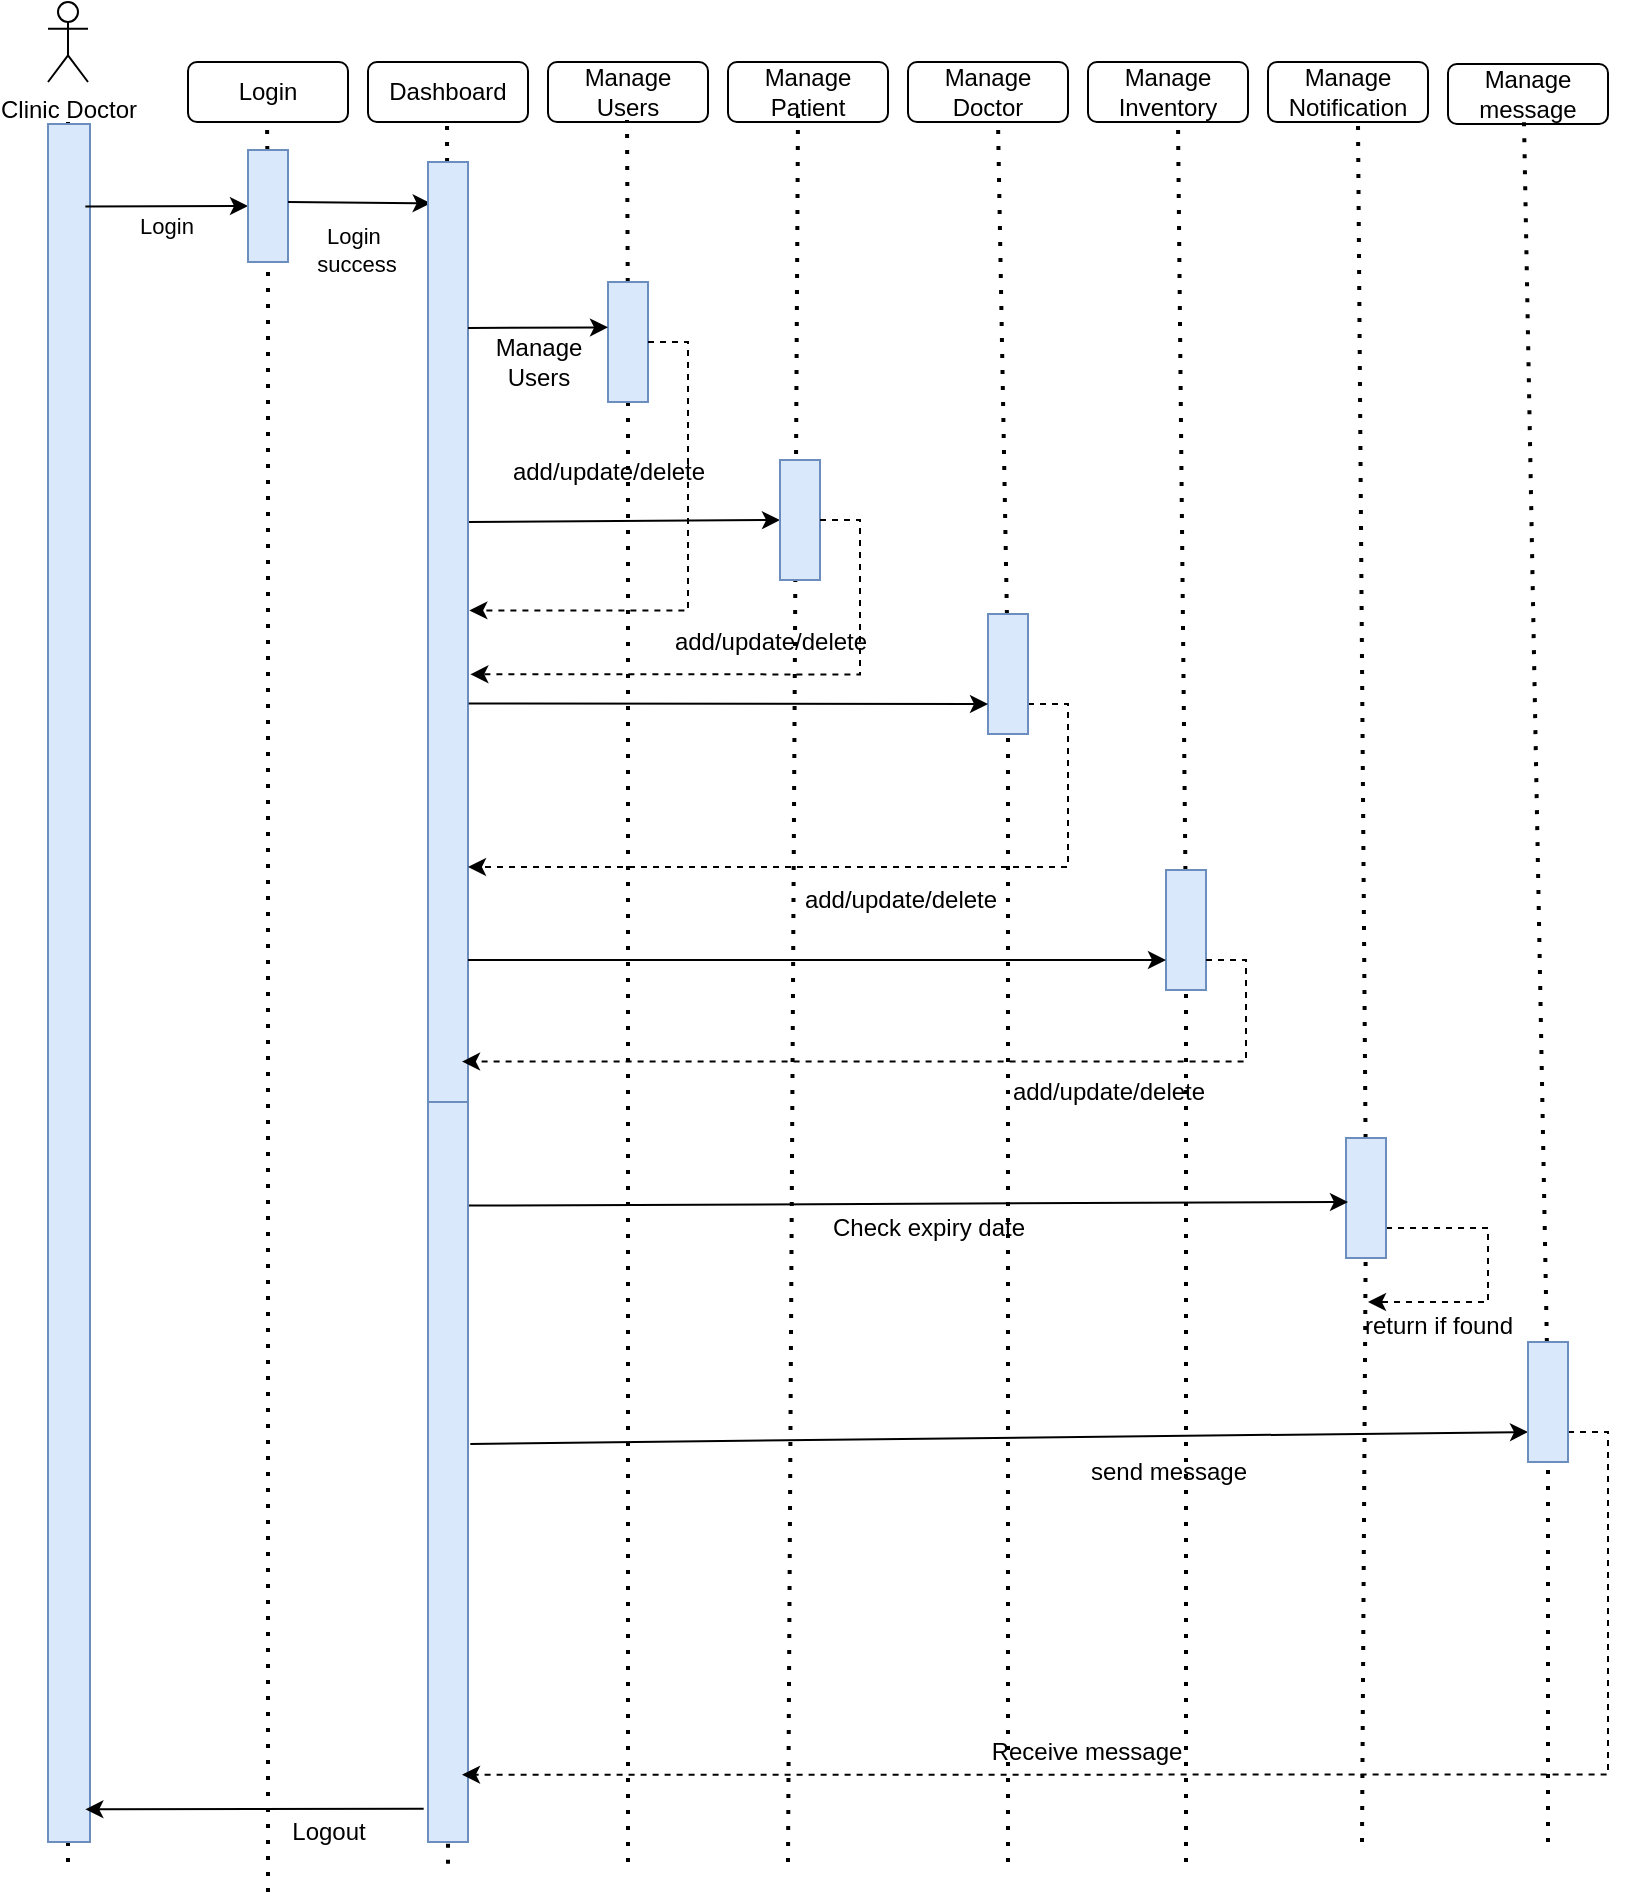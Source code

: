 <mxfile version="24.7.7">
  <diagram name="Page-1" id="ToAp6LRPoNwRsxzDMCNu">
    <mxGraphModel dx="993" dy="480" grid="1" gridSize="10" guides="1" tooltips="1" connect="1" arrows="1" fold="1" page="1" pageScale="1" pageWidth="850" pageHeight="1100" math="0" shadow="0">
      <root>
        <mxCell id="0" />
        <mxCell id="1" parent="0" />
        <mxCell id="3DvDz8IE0-ksNMLN2EWW-1" value="Clinic Doctor" style="shape=umlActor;verticalLabelPosition=bottom;verticalAlign=top;html=1;outlineConnect=0;" vertex="1" parent="1">
          <mxGeometry x="50" y="20" width="20" height="40" as="geometry" />
        </mxCell>
        <mxCell id="3DvDz8IE0-ksNMLN2EWW-2" value="Login" style="rounded=1;whiteSpace=wrap;html=1;" vertex="1" parent="1">
          <mxGeometry x="120" y="50" width="80" height="30" as="geometry" />
        </mxCell>
        <mxCell id="3DvDz8IE0-ksNMLN2EWW-3" value="Dashboard" style="rounded=1;whiteSpace=wrap;html=1;" vertex="1" parent="1">
          <mxGeometry x="210" y="50" width="80" height="30" as="geometry" />
        </mxCell>
        <mxCell id="3DvDz8IE0-ksNMLN2EWW-4" value="Manage Users" style="rounded=1;whiteSpace=wrap;html=1;" vertex="1" parent="1">
          <mxGeometry x="300" y="50" width="80" height="30" as="geometry" />
        </mxCell>
        <mxCell id="3DvDz8IE0-ksNMLN2EWW-5" value="Manage Patient" style="rounded=1;whiteSpace=wrap;html=1;" vertex="1" parent="1">
          <mxGeometry x="390" y="50" width="80" height="30" as="geometry" />
        </mxCell>
        <mxCell id="3DvDz8IE0-ksNMLN2EWW-6" value="" style="endArrow=none;dashed=1;html=1;dashPattern=1 3;strokeWidth=2;rounded=0;" edge="1" parent="1" source="3DvDz8IE0-ksNMLN2EWW-12">
          <mxGeometry width="50" height="50" relative="1" as="geometry">
            <mxPoint x="60" y="320" as="sourcePoint" />
            <mxPoint x="60" y="80" as="targetPoint" />
          </mxGeometry>
        </mxCell>
        <mxCell id="3DvDz8IE0-ksNMLN2EWW-7" value="" style="endArrow=none;dashed=1;html=1;dashPattern=1 3;strokeWidth=2;rounded=0;" edge="1" parent="1" source="3DvDz8IE0-ksNMLN2EWW-17">
          <mxGeometry width="50" height="50" relative="1" as="geometry">
            <mxPoint x="159.5" y="320" as="sourcePoint" />
            <mxPoint x="159.5" y="80" as="targetPoint" />
          </mxGeometry>
        </mxCell>
        <mxCell id="3DvDz8IE0-ksNMLN2EWW-8" value="" style="endArrow=none;dashed=1;html=1;dashPattern=1 3;strokeWidth=2;rounded=0;" edge="1" parent="1" source="3DvDz8IE0-ksNMLN2EWW-28">
          <mxGeometry width="50" height="50" relative="1" as="geometry">
            <mxPoint x="250" y="450" as="sourcePoint" />
            <mxPoint x="249.5" y="80" as="targetPoint" />
          </mxGeometry>
        </mxCell>
        <mxCell id="3DvDz8IE0-ksNMLN2EWW-9" value="" style="endArrow=none;dashed=1;html=1;dashPattern=1 3;strokeWidth=2;rounded=0;" edge="1" parent="1" source="3DvDz8IE0-ksNMLN2EWW-20">
          <mxGeometry width="50" height="50" relative="1" as="geometry">
            <mxPoint x="339.5" y="319" as="sourcePoint" />
            <mxPoint x="339.5" y="79" as="targetPoint" />
          </mxGeometry>
        </mxCell>
        <mxCell id="3DvDz8IE0-ksNMLN2EWW-10" value="" style="endArrow=none;dashed=1;html=1;dashPattern=1 3;strokeWidth=2;rounded=0;" edge="1" parent="1">
          <mxGeometry width="50" height="50" relative="1" as="geometry">
            <mxPoint x="420" y="950" as="sourcePoint" />
            <mxPoint x="425" y="76" as="targetPoint" />
          </mxGeometry>
        </mxCell>
        <mxCell id="3DvDz8IE0-ksNMLN2EWW-11" value="" style="endArrow=none;dashed=1;html=1;dashPattern=1 3;strokeWidth=2;rounded=0;" edge="1" parent="1" target="3DvDz8IE0-ksNMLN2EWW-12">
          <mxGeometry width="50" height="50" relative="1" as="geometry">
            <mxPoint x="60" y="950" as="sourcePoint" />
            <mxPoint x="60" y="80" as="targetPoint" />
          </mxGeometry>
        </mxCell>
        <mxCell id="3DvDz8IE0-ksNMLN2EWW-12" value="" style="rounded=1;whiteSpace=wrap;html=1;fillColor=#dae8fc;strokeColor=#6c8ebf;arcSize=0;" vertex="1" parent="1">
          <mxGeometry x="50" y="81" width="21" height="859" as="geometry" />
        </mxCell>
        <mxCell id="3DvDz8IE0-ksNMLN2EWW-13" value="" style="endArrow=classic;html=1;rounded=0;entryX=0;entryY=0.5;entryDx=0;entryDy=0;exitX=0.889;exitY=0.048;exitDx=0;exitDy=0;exitPerimeter=0;" edge="1" parent="1" target="3DvDz8IE0-ksNMLN2EWW-17" source="3DvDz8IE0-ksNMLN2EWW-12">
          <mxGeometry relative="1" as="geometry">
            <mxPoint x="70" y="113" as="sourcePoint" />
            <mxPoint x="160" y="114" as="targetPoint" />
          </mxGeometry>
        </mxCell>
        <mxCell id="3DvDz8IE0-ksNMLN2EWW-14" value="Login" style="edgeLabel;resizable=0;html=1;;align=center;verticalAlign=middle;" connectable="0" vertex="1" parent="3DvDz8IE0-ksNMLN2EWW-13">
          <mxGeometry relative="1" as="geometry">
            <mxPoint y="10" as="offset" />
          </mxGeometry>
        </mxCell>
        <mxCell id="3DvDz8IE0-ksNMLN2EWW-15" value="Login&amp;nbsp;&lt;div&gt;success&lt;/div&gt;" style="edgeLabel;resizable=0;html=1;;align=center;verticalAlign=middle;" connectable="0" vertex="1" parent="3DvDz8IE0-ksNMLN2EWW-13">
          <mxGeometry relative="1" as="geometry">
            <mxPoint x="95" y="22" as="offset" />
          </mxGeometry>
        </mxCell>
        <mxCell id="3DvDz8IE0-ksNMLN2EWW-16" value="" style="endArrow=none;dashed=1;html=1;dashPattern=1 3;strokeWidth=2;rounded=0;" edge="1" parent="1" target="3DvDz8IE0-ksNMLN2EWW-17">
          <mxGeometry width="50" height="50" relative="1" as="geometry">
            <mxPoint x="160" y="965" as="sourcePoint" />
            <mxPoint x="159.5" y="80" as="targetPoint" />
          </mxGeometry>
        </mxCell>
        <mxCell id="3DvDz8IE0-ksNMLN2EWW-17" value="" style="rounded=0;whiteSpace=wrap;html=1;fillColor=#dae8fc;strokeColor=#6c8ebf;arcSize=0;" vertex="1" parent="1">
          <mxGeometry x="150" y="94" width="20" height="56" as="geometry" />
        </mxCell>
        <mxCell id="3DvDz8IE0-ksNMLN2EWW-19" value="" style="endArrow=none;dashed=1;html=1;dashPattern=1 3;strokeWidth=2;rounded=0;" edge="1" parent="1" target="3DvDz8IE0-ksNMLN2EWW-20">
          <mxGeometry width="50" height="50" relative="1" as="geometry">
            <mxPoint x="340" y="950" as="sourcePoint" />
            <mxPoint x="339.5" y="79" as="targetPoint" />
          </mxGeometry>
        </mxCell>
        <mxCell id="3DvDz8IE0-ksNMLN2EWW-20" value="" style="rounded=1;whiteSpace=wrap;html=1;fillColor=#dae8fc;strokeColor=#6c8ebf;arcSize=0;" vertex="1" parent="1">
          <mxGeometry x="330" y="160" width="20" height="60" as="geometry" />
        </mxCell>
        <mxCell id="3DvDz8IE0-ksNMLN2EWW-24" style="rounded=0;orthogonalLoop=1;jettySize=auto;html=1;entryX=0.067;entryY=0.044;entryDx=0;entryDy=0;entryPerimeter=0;" edge="1" parent="1" target="3DvDz8IE0-ksNMLN2EWW-28">
          <mxGeometry relative="1" as="geometry">
            <mxPoint x="170" y="120" as="sourcePoint" />
            <mxPoint x="230" y="119" as="targetPoint" />
          </mxGeometry>
        </mxCell>
        <mxCell id="3DvDz8IE0-ksNMLN2EWW-25" value="Logout" style="text;html=1;align=center;verticalAlign=middle;resizable=0;points=[];autosize=1;strokeColor=none;fillColor=none;" vertex="1" parent="1">
          <mxGeometry x="160" y="920" width="60" height="30" as="geometry" />
        </mxCell>
        <mxCell id="3DvDz8IE0-ksNMLN2EWW-26" value="" style="endArrow=none;dashed=1;html=1;dashPattern=1 3;strokeWidth=2;rounded=0;" edge="1" parent="1" target="3DvDz8IE0-ksNMLN2EWW-28" source="3DvDz8IE0-ksNMLN2EWW-66">
          <mxGeometry width="50" height="50" relative="1" as="geometry">
            <mxPoint x="250" y="670" as="sourcePoint" />
            <mxPoint x="249.5" y="80" as="targetPoint" />
          </mxGeometry>
        </mxCell>
        <mxCell id="3DvDz8IE0-ksNMLN2EWW-53" style="edgeStyle=none;rounded=0;orthogonalLoop=1;jettySize=auto;html=1;entryX=0;entryY=0.5;entryDx=0;entryDy=0;" edge="1" parent="1" target="3DvDz8IE0-ksNMLN2EWW-42">
          <mxGeometry relative="1" as="geometry">
            <mxPoint x="260" y="280" as="sourcePoint" />
          </mxGeometry>
        </mxCell>
        <mxCell id="3DvDz8IE0-ksNMLN2EWW-28" value="" style="rounded=1;whiteSpace=wrap;html=1;fillColor=#dae8fc;strokeColor=#6c8ebf;arcSize=0;" vertex="1" parent="1">
          <mxGeometry x="240" y="100" width="20" height="470" as="geometry" />
        </mxCell>
        <mxCell id="3DvDz8IE0-ksNMLN2EWW-30" value="Manage&lt;div&gt;Users&lt;/div&gt;" style="text;html=1;align=center;verticalAlign=middle;resizable=0;points=[];autosize=1;strokeColor=none;fillColor=none;" vertex="1" parent="1">
          <mxGeometry x="260" y="180" width="70" height="40" as="geometry" />
        </mxCell>
        <mxCell id="3DvDz8IE0-ksNMLN2EWW-32" value="Manage Doctor" style="rounded=1;whiteSpace=wrap;html=1;" vertex="1" parent="1">
          <mxGeometry x="480" y="50" width="80" height="30" as="geometry" />
        </mxCell>
        <mxCell id="3DvDz8IE0-ksNMLN2EWW-33" value="Manage Notification" style="rounded=1;whiteSpace=wrap;html=1;" vertex="1" parent="1">
          <mxGeometry x="660" y="50" width="80" height="30" as="geometry" />
        </mxCell>
        <mxCell id="3DvDz8IE0-ksNMLN2EWW-34" value="Manage Inventory" style="rounded=1;whiteSpace=wrap;html=1;" vertex="1" parent="1">
          <mxGeometry x="570" y="50" width="80" height="30" as="geometry" />
        </mxCell>
        <mxCell id="3DvDz8IE0-ksNMLN2EWW-37" style="edgeStyle=none;rounded=0;orthogonalLoop=1;jettySize=auto;html=1;entryX=0;entryY=0.378;entryDx=0;entryDy=0;entryPerimeter=0;" edge="1" parent="1" target="3DvDz8IE0-ksNMLN2EWW-20">
          <mxGeometry relative="1" as="geometry">
            <mxPoint x="260" y="183" as="sourcePoint" />
          </mxGeometry>
        </mxCell>
        <mxCell id="3DvDz8IE0-ksNMLN2EWW-38" style="edgeStyle=orthogonalEdgeStyle;rounded=0;orthogonalLoop=1;jettySize=auto;html=1;exitX=1;exitY=0.5;exitDx=0;exitDy=0;entryX=1.033;entryY=0.477;entryDx=0;entryDy=0;entryPerimeter=0;dashed=1;" edge="1" parent="1" source="3DvDz8IE0-ksNMLN2EWW-20" target="3DvDz8IE0-ksNMLN2EWW-28">
          <mxGeometry relative="1" as="geometry" />
        </mxCell>
        <mxCell id="3DvDz8IE0-ksNMLN2EWW-42" value="" style="rounded=1;whiteSpace=wrap;html=1;fillColor=#dae8fc;strokeColor=#6c8ebf;arcSize=0;" vertex="1" parent="1">
          <mxGeometry x="416" y="249" width="20" height="60" as="geometry" />
        </mxCell>
        <mxCell id="3DvDz8IE0-ksNMLN2EWW-43" value="" style="endArrow=none;dashed=1;html=1;dashPattern=1 3;strokeWidth=2;rounded=0;" edge="1" parent="1" source="3DvDz8IE0-ksNMLN2EWW-44">
          <mxGeometry width="50" height="50" relative="1" as="geometry">
            <mxPoint x="527" y="488" as="sourcePoint" />
            <mxPoint x="525" y="80" as="targetPoint" />
          </mxGeometry>
        </mxCell>
        <mxCell id="3DvDz8IE0-ksNMLN2EWW-45" value="" style="endArrow=none;dashed=1;html=1;dashPattern=1 3;strokeWidth=2;rounded=0;" edge="1" parent="1" target="3DvDz8IE0-ksNMLN2EWW-44">
          <mxGeometry width="50" height="50" relative="1" as="geometry">
            <mxPoint x="530" y="950" as="sourcePoint" />
            <mxPoint x="525" y="80" as="targetPoint" />
          </mxGeometry>
        </mxCell>
        <mxCell id="3DvDz8IE0-ksNMLN2EWW-63" style="edgeStyle=orthogonalEdgeStyle;rounded=0;orthogonalLoop=1;jettySize=auto;html=1;exitX=1;exitY=0.75;exitDx=0;exitDy=0;entryX=1;entryY=0.75;entryDx=0;entryDy=0;dashed=1;" edge="1" parent="1" source="3DvDz8IE0-ksNMLN2EWW-44" target="3DvDz8IE0-ksNMLN2EWW-28">
          <mxGeometry relative="1" as="geometry">
            <Array as="points">
              <mxPoint x="560" y="371" />
              <mxPoint x="560" y="453" />
            </Array>
          </mxGeometry>
        </mxCell>
        <mxCell id="3DvDz8IE0-ksNMLN2EWW-44" value="" style="rounded=1;whiteSpace=wrap;html=1;fillColor=#dae8fc;strokeColor=#6c8ebf;arcSize=0;" vertex="1" parent="1">
          <mxGeometry x="520" y="326" width="20" height="60" as="geometry" />
        </mxCell>
        <mxCell id="3DvDz8IE0-ksNMLN2EWW-46" value="" style="endArrow=none;dashed=1;html=1;dashPattern=1 3;strokeWidth=2;rounded=0;" edge="1" parent="1" source="3DvDz8IE0-ksNMLN2EWW-47">
          <mxGeometry width="50" height="50" relative="1" as="geometry">
            <mxPoint x="617" y="488" as="sourcePoint" />
            <mxPoint x="615" y="80" as="targetPoint" />
          </mxGeometry>
        </mxCell>
        <mxCell id="3DvDz8IE0-ksNMLN2EWW-48" value="" style="endArrow=none;dashed=1;html=1;dashPattern=1 3;strokeWidth=2;rounded=0;" edge="1" parent="1" target="3DvDz8IE0-ksNMLN2EWW-47">
          <mxGeometry width="50" height="50" relative="1" as="geometry">
            <mxPoint x="619" y="950" as="sourcePoint" />
            <mxPoint x="615" y="80" as="targetPoint" />
          </mxGeometry>
        </mxCell>
        <mxCell id="3DvDz8IE0-ksNMLN2EWW-47" value="" style="rounded=1;whiteSpace=wrap;html=1;fillColor=#dae8fc;strokeColor=#6c8ebf;arcSize=0;" vertex="1" parent="1">
          <mxGeometry x="609" y="454" width="20" height="60" as="geometry" />
        </mxCell>
        <mxCell id="3DvDz8IE0-ksNMLN2EWW-49" value="" style="endArrow=none;dashed=1;html=1;dashPattern=1 3;strokeWidth=2;rounded=0;" edge="1" parent="1" source="3DvDz8IE0-ksNMLN2EWW-50">
          <mxGeometry width="50" height="50" relative="1" as="geometry">
            <mxPoint x="707" y="488" as="sourcePoint" />
            <mxPoint x="705" y="80" as="targetPoint" />
          </mxGeometry>
        </mxCell>
        <mxCell id="3DvDz8IE0-ksNMLN2EWW-51" value="" style="endArrow=none;dashed=1;html=1;dashPattern=1 3;strokeWidth=2;rounded=0;" edge="1" parent="1" target="3DvDz8IE0-ksNMLN2EWW-50">
          <mxGeometry width="50" height="50" relative="1" as="geometry">
            <mxPoint x="707" y="940" as="sourcePoint" />
            <mxPoint x="705" y="80" as="targetPoint" />
          </mxGeometry>
        </mxCell>
        <mxCell id="3DvDz8IE0-ksNMLN2EWW-74" style="edgeStyle=orthogonalEdgeStyle;rounded=0;orthogonalLoop=1;jettySize=auto;html=1;exitX=1;exitY=0.75;exitDx=0;exitDy=0;dashed=1;" edge="1" parent="1" source="3DvDz8IE0-ksNMLN2EWW-50">
          <mxGeometry relative="1" as="geometry">
            <mxPoint x="710" y="670" as="targetPoint" />
            <Array as="points">
              <mxPoint x="770" y="633" />
              <mxPoint x="770" y="670" />
            </Array>
          </mxGeometry>
        </mxCell>
        <mxCell id="3DvDz8IE0-ksNMLN2EWW-50" value="" style="rounded=1;whiteSpace=wrap;html=1;fillColor=#dae8fc;strokeColor=#6c8ebf;arcSize=0;" vertex="1" parent="1">
          <mxGeometry x="699" y="588" width="20" height="60" as="geometry" />
        </mxCell>
        <mxCell id="3DvDz8IE0-ksNMLN2EWW-52" value="add/update/delete" style="text;html=1;align=center;verticalAlign=middle;resizable=0;points=[];autosize=1;strokeColor=none;fillColor=none;" vertex="1" parent="1">
          <mxGeometry x="270" y="240" width="120" height="30" as="geometry" />
        </mxCell>
        <mxCell id="3DvDz8IE0-ksNMLN2EWW-55" value="add/update/delete" style="text;html=1;align=center;verticalAlign=middle;resizable=0;points=[];autosize=1;strokeColor=none;fillColor=none;" vertex="1" parent="1">
          <mxGeometry x="351" y="325" width="120" height="30" as="geometry" />
        </mxCell>
        <mxCell id="3DvDz8IE0-ksNMLN2EWW-56" value="" style="endArrow=classic;html=1;rounded=0;entryX=0;entryY=0.75;entryDx=0;entryDy=0;exitX=1.017;exitY=0.576;exitDx=0;exitDy=0;exitPerimeter=0;" edge="1" parent="1" source="3DvDz8IE0-ksNMLN2EWW-28" target="3DvDz8IE0-ksNMLN2EWW-44">
          <mxGeometry width="50" height="50" relative="1" as="geometry">
            <mxPoint x="265" y="370" as="sourcePoint" />
            <mxPoint x="400" y="270" as="targetPoint" />
          </mxGeometry>
        </mxCell>
        <mxCell id="3DvDz8IE0-ksNMLN2EWW-58" style="edgeStyle=orthogonalEdgeStyle;rounded=0;orthogonalLoop=1;jettySize=auto;html=1;exitX=1;exitY=0.5;exitDx=0;exitDy=0;entryX=1.058;entryY=0.545;entryDx=0;entryDy=0;entryPerimeter=0;dashed=1;" edge="1" parent="1" source="3DvDz8IE0-ksNMLN2EWW-42" target="3DvDz8IE0-ksNMLN2EWW-28">
          <mxGeometry relative="1" as="geometry" />
        </mxCell>
        <mxCell id="3DvDz8IE0-ksNMLN2EWW-59" value="add/update/delete" style="text;html=1;align=center;verticalAlign=middle;resizable=0;points=[];autosize=1;strokeColor=none;fillColor=none;" vertex="1" parent="1">
          <mxGeometry x="416" y="454" width="120" height="30" as="geometry" />
        </mxCell>
        <mxCell id="3DvDz8IE0-ksNMLN2EWW-60" value="" style="endArrow=classic;html=1;rounded=0;entryX=0;entryY=0.75;entryDx=0;entryDy=0;" edge="1" parent="1" target="3DvDz8IE0-ksNMLN2EWW-47">
          <mxGeometry width="50" height="50" relative="1" as="geometry">
            <mxPoint x="260" y="499" as="sourcePoint" />
            <mxPoint x="430" y="550" as="targetPoint" />
          </mxGeometry>
        </mxCell>
        <mxCell id="3DvDz8IE0-ksNMLN2EWW-61" style="edgeStyle=orthogonalEdgeStyle;rounded=0;orthogonalLoop=1;jettySize=auto;html=1;exitX=1;exitY=0.75;exitDx=0;exitDy=0;entryX=0.85;entryY=0.957;entryDx=0;entryDy=0;entryPerimeter=0;dashed=1;" edge="1" parent="1" source="3DvDz8IE0-ksNMLN2EWW-47" target="3DvDz8IE0-ksNMLN2EWW-28">
          <mxGeometry relative="1" as="geometry">
            <Array as="points">
              <mxPoint x="649" y="499" />
              <mxPoint x="649" y="550" />
            </Array>
          </mxGeometry>
        </mxCell>
        <mxCell id="3DvDz8IE0-ksNMLN2EWW-62" value="add/update/delete" style="text;html=1;align=center;verticalAlign=middle;resizable=0;points=[];autosize=1;strokeColor=none;fillColor=none;" vertex="1" parent="1">
          <mxGeometry x="520" y="550" width="120" height="30" as="geometry" />
        </mxCell>
        <mxCell id="3DvDz8IE0-ksNMLN2EWW-67" value="" style="endArrow=none;dashed=1;html=1;dashPattern=1 3;strokeWidth=2;rounded=0;" edge="1" parent="1" target="3DvDz8IE0-ksNMLN2EWW-66">
          <mxGeometry width="50" height="50" relative="1" as="geometry">
            <mxPoint x="250" y="950.833" as="sourcePoint" />
            <mxPoint x="250" y="570" as="targetPoint" />
          </mxGeometry>
        </mxCell>
        <mxCell id="3DvDz8IE0-ksNMLN2EWW-70" style="edgeStyle=none;rounded=0;orthogonalLoop=1;jettySize=auto;html=1;exitX=0.975;exitY=0.14;exitDx=0;exitDy=0;exitPerimeter=0;" edge="1" parent="1" source="3DvDz8IE0-ksNMLN2EWW-66">
          <mxGeometry relative="1" as="geometry">
            <mxPoint x="700" y="620" as="targetPoint" />
          </mxGeometry>
        </mxCell>
        <mxCell id="3DvDz8IE0-ksNMLN2EWW-82" style="edgeStyle=none;rounded=0;orthogonalLoop=1;jettySize=auto;html=1;exitX=1.058;exitY=0.462;exitDx=0;exitDy=0;entryX=0;entryY=0.75;entryDx=0;entryDy=0;exitPerimeter=0;" edge="1" parent="1" source="3DvDz8IE0-ksNMLN2EWW-66" target="3DvDz8IE0-ksNMLN2EWW-79">
          <mxGeometry relative="1" as="geometry" />
        </mxCell>
        <mxCell id="3DvDz8IE0-ksNMLN2EWW-66" value="" style="rounded=1;whiteSpace=wrap;html=1;fillColor=#dae8fc;strokeColor=#6c8ebf;arcSize=0;" vertex="1" parent="1">
          <mxGeometry x="240" y="570" width="20" height="370" as="geometry" />
        </mxCell>
        <mxCell id="3DvDz8IE0-ksNMLN2EWW-68" value="Manage message" style="rounded=1;whiteSpace=wrap;html=1;" vertex="1" parent="1">
          <mxGeometry x="750" y="51" width="80" height="30" as="geometry" />
        </mxCell>
        <mxCell id="3DvDz8IE0-ksNMLN2EWW-69" value="" style="endArrow=none;dashed=1;html=1;dashPattern=1 3;strokeWidth=2;rounded=0;" edge="1" parent="1" source="3DvDz8IE0-ksNMLN2EWW-79">
          <mxGeometry width="50" height="50" relative="1" as="geometry">
            <mxPoint x="800" y="840" as="sourcePoint" />
            <mxPoint x="788" y="80" as="targetPoint" />
          </mxGeometry>
        </mxCell>
        <mxCell id="3DvDz8IE0-ksNMLN2EWW-73" value="Check expiry date" style="text;html=1;align=center;verticalAlign=middle;resizable=0;points=[];autosize=1;strokeColor=none;fillColor=none;" vertex="1" parent="1">
          <mxGeometry x="430" y="618" width="120" height="30" as="geometry" />
        </mxCell>
        <mxCell id="3DvDz8IE0-ksNMLN2EWW-75" value="return if found" style="text;html=1;align=center;verticalAlign=middle;resizable=0;points=[];autosize=1;strokeColor=none;fillColor=none;" vertex="1" parent="1">
          <mxGeometry x="695" y="667" width="100" height="30" as="geometry" />
        </mxCell>
        <mxCell id="3DvDz8IE0-ksNMLN2EWW-81" value="" style="endArrow=none;dashed=1;html=1;dashPattern=1 3;strokeWidth=2;rounded=0;" edge="1" parent="1" target="3DvDz8IE0-ksNMLN2EWW-79">
          <mxGeometry width="50" height="50" relative="1" as="geometry">
            <mxPoint x="800" y="940" as="sourcePoint" />
            <mxPoint x="788" y="80" as="targetPoint" />
          </mxGeometry>
        </mxCell>
        <mxCell id="3DvDz8IE0-ksNMLN2EWW-84" style="edgeStyle=orthogonalEdgeStyle;rounded=0;orthogonalLoop=1;jettySize=auto;html=1;exitX=1;exitY=0.75;exitDx=0;exitDy=0;entryX=0.85;entryY=0.909;entryDx=0;entryDy=0;entryPerimeter=0;dashed=1;" edge="1" parent="1" source="3DvDz8IE0-ksNMLN2EWW-79" target="3DvDz8IE0-ksNMLN2EWW-66">
          <mxGeometry relative="1" as="geometry">
            <mxPoint x="280" y="831.667" as="targetPoint" />
          </mxGeometry>
        </mxCell>
        <mxCell id="3DvDz8IE0-ksNMLN2EWW-79" value="" style="rounded=1;whiteSpace=wrap;html=1;fillColor=#dae8fc;strokeColor=#6c8ebf;arcSize=0;" vertex="1" parent="1">
          <mxGeometry x="790" y="690" width="20" height="60" as="geometry" />
        </mxCell>
        <mxCell id="3DvDz8IE0-ksNMLN2EWW-83" value="send message" style="text;html=1;align=center;verticalAlign=middle;resizable=0;points=[];autosize=1;strokeColor=none;fillColor=none;" vertex="1" parent="1">
          <mxGeometry x="560" y="740" width="100" height="30" as="geometry" />
        </mxCell>
        <mxCell id="3DvDz8IE0-ksNMLN2EWW-85" value="Receive message" style="text;html=1;align=center;verticalAlign=middle;resizable=0;points=[];autosize=1;strokeColor=none;fillColor=none;" vertex="1" parent="1">
          <mxGeometry x="509" y="880" width="120" height="30" as="geometry" />
        </mxCell>
        <mxCell id="3DvDz8IE0-ksNMLN2EWW-87" value="" style="endArrow=classic;html=1;rounded=0;entryX=0.889;entryY=0.981;entryDx=0;entryDy=0;entryPerimeter=0;exitX=-0.108;exitY=0.955;exitDx=0;exitDy=0;exitPerimeter=0;" edge="1" parent="1" source="3DvDz8IE0-ksNMLN2EWW-66" target="3DvDz8IE0-ksNMLN2EWW-12">
          <mxGeometry width="50" height="50" relative="1" as="geometry">
            <mxPoint x="380" y="830" as="sourcePoint" />
            <mxPoint x="430" y="780" as="targetPoint" />
          </mxGeometry>
        </mxCell>
      </root>
    </mxGraphModel>
  </diagram>
</mxfile>
